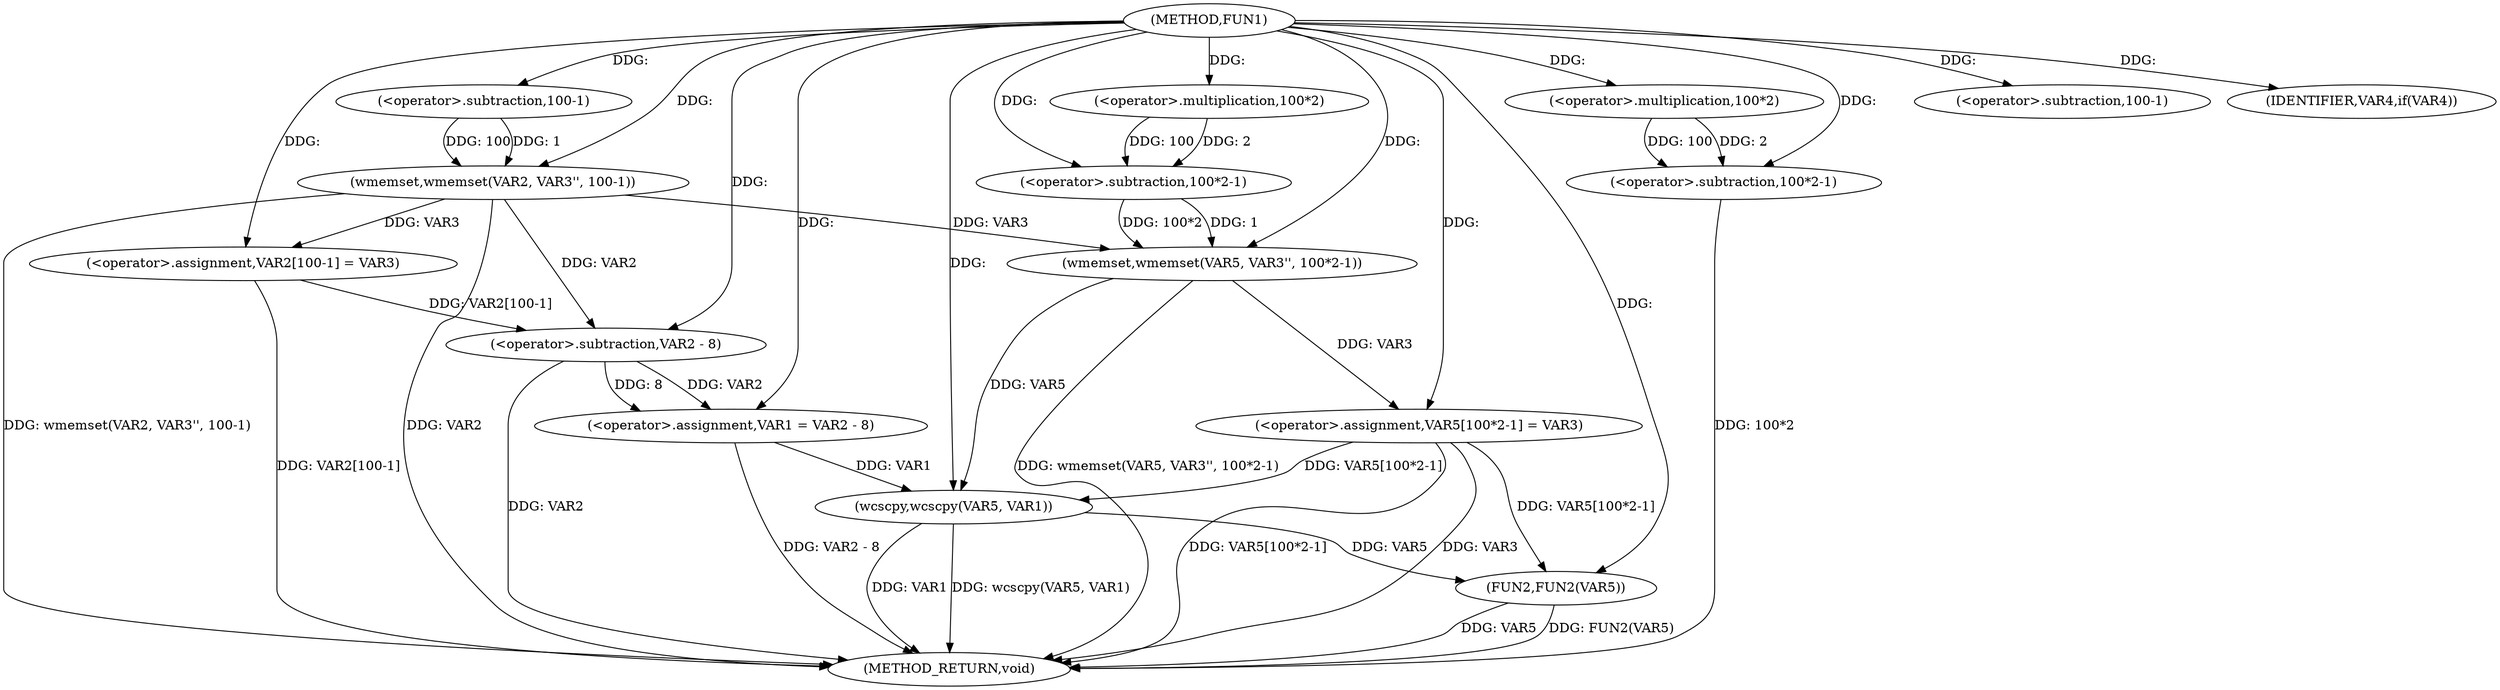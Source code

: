 digraph FUN1 {  
"1000100" [label = "(METHOD,FUN1)" ]
"1000149" [label = "(METHOD_RETURN,void)" ]
"1000104" [label = "(wmemset,wmemset(VAR2, VAR3'', 100-1))" ]
"1000107" [label = "(<operator>.subtraction,100-1)" ]
"1000110" [label = "(<operator>.assignment,VAR2[100-1] = VAR3)" ]
"1000113" [label = "(<operator>.subtraction,100-1)" ]
"1000118" [label = "(IDENTIFIER,VAR4,if(VAR4))" ]
"1000120" [label = "(<operator>.assignment,VAR1 = VAR2 - 8)" ]
"1000122" [label = "(<operator>.subtraction,VAR2 - 8)" ]
"1000127" [label = "(wmemset,wmemset(VAR5, VAR3'', 100*2-1))" ]
"1000130" [label = "(<operator>.subtraction,100*2-1)" ]
"1000131" [label = "(<operator>.multiplication,100*2)" ]
"1000135" [label = "(<operator>.assignment,VAR5[100*2-1] = VAR3)" ]
"1000138" [label = "(<operator>.subtraction,100*2-1)" ]
"1000139" [label = "(<operator>.multiplication,100*2)" ]
"1000144" [label = "(wcscpy,wcscpy(VAR5, VAR1))" ]
"1000147" [label = "(FUN2,FUN2(VAR5))" ]
  "1000104" -> "1000149"  [ label = "DDG: wmemset(VAR2, VAR3'', 100-1)"] 
  "1000104" -> "1000149"  [ label = "DDG: VAR2"] 
  "1000144" -> "1000149"  [ label = "DDG: wcscpy(VAR5, VAR1)"] 
  "1000147" -> "1000149"  [ label = "DDG: VAR5"] 
  "1000127" -> "1000149"  [ label = "DDG: wmemset(VAR5, VAR3'', 100*2-1)"] 
  "1000144" -> "1000149"  [ label = "DDG: VAR1"] 
  "1000122" -> "1000149"  [ label = "DDG: VAR2"] 
  "1000138" -> "1000149"  [ label = "DDG: 100*2"] 
  "1000135" -> "1000149"  [ label = "DDG: VAR3"] 
  "1000135" -> "1000149"  [ label = "DDG: VAR5[100*2-1]"] 
  "1000120" -> "1000149"  [ label = "DDG: VAR2 - 8"] 
  "1000147" -> "1000149"  [ label = "DDG: FUN2(VAR5)"] 
  "1000110" -> "1000149"  [ label = "DDG: VAR2[100-1]"] 
  "1000100" -> "1000104"  [ label = "DDG: "] 
  "1000107" -> "1000104"  [ label = "DDG: 100"] 
  "1000107" -> "1000104"  [ label = "DDG: 1"] 
  "1000100" -> "1000107"  [ label = "DDG: "] 
  "1000104" -> "1000110"  [ label = "DDG: VAR3"] 
  "1000100" -> "1000110"  [ label = "DDG: "] 
  "1000100" -> "1000113"  [ label = "DDG: "] 
  "1000100" -> "1000118"  [ label = "DDG: "] 
  "1000122" -> "1000120"  [ label = "DDG: VAR2"] 
  "1000122" -> "1000120"  [ label = "DDG: 8"] 
  "1000100" -> "1000120"  [ label = "DDG: "] 
  "1000104" -> "1000122"  [ label = "DDG: VAR2"] 
  "1000110" -> "1000122"  [ label = "DDG: VAR2[100-1]"] 
  "1000100" -> "1000122"  [ label = "DDG: "] 
  "1000100" -> "1000127"  [ label = "DDG: "] 
  "1000104" -> "1000127"  [ label = "DDG: VAR3"] 
  "1000130" -> "1000127"  [ label = "DDG: 100*2"] 
  "1000130" -> "1000127"  [ label = "DDG: 1"] 
  "1000131" -> "1000130"  [ label = "DDG: 100"] 
  "1000131" -> "1000130"  [ label = "DDG: 2"] 
  "1000100" -> "1000131"  [ label = "DDG: "] 
  "1000100" -> "1000130"  [ label = "DDG: "] 
  "1000127" -> "1000135"  [ label = "DDG: VAR3"] 
  "1000100" -> "1000135"  [ label = "DDG: "] 
  "1000139" -> "1000138"  [ label = "DDG: 100"] 
  "1000139" -> "1000138"  [ label = "DDG: 2"] 
  "1000100" -> "1000139"  [ label = "DDG: "] 
  "1000100" -> "1000138"  [ label = "DDG: "] 
  "1000135" -> "1000144"  [ label = "DDG: VAR5[100*2-1]"] 
  "1000127" -> "1000144"  [ label = "DDG: VAR5"] 
  "1000100" -> "1000144"  [ label = "DDG: "] 
  "1000120" -> "1000144"  [ label = "DDG: VAR1"] 
  "1000135" -> "1000147"  [ label = "DDG: VAR5[100*2-1]"] 
  "1000144" -> "1000147"  [ label = "DDG: VAR5"] 
  "1000100" -> "1000147"  [ label = "DDG: "] 
}
